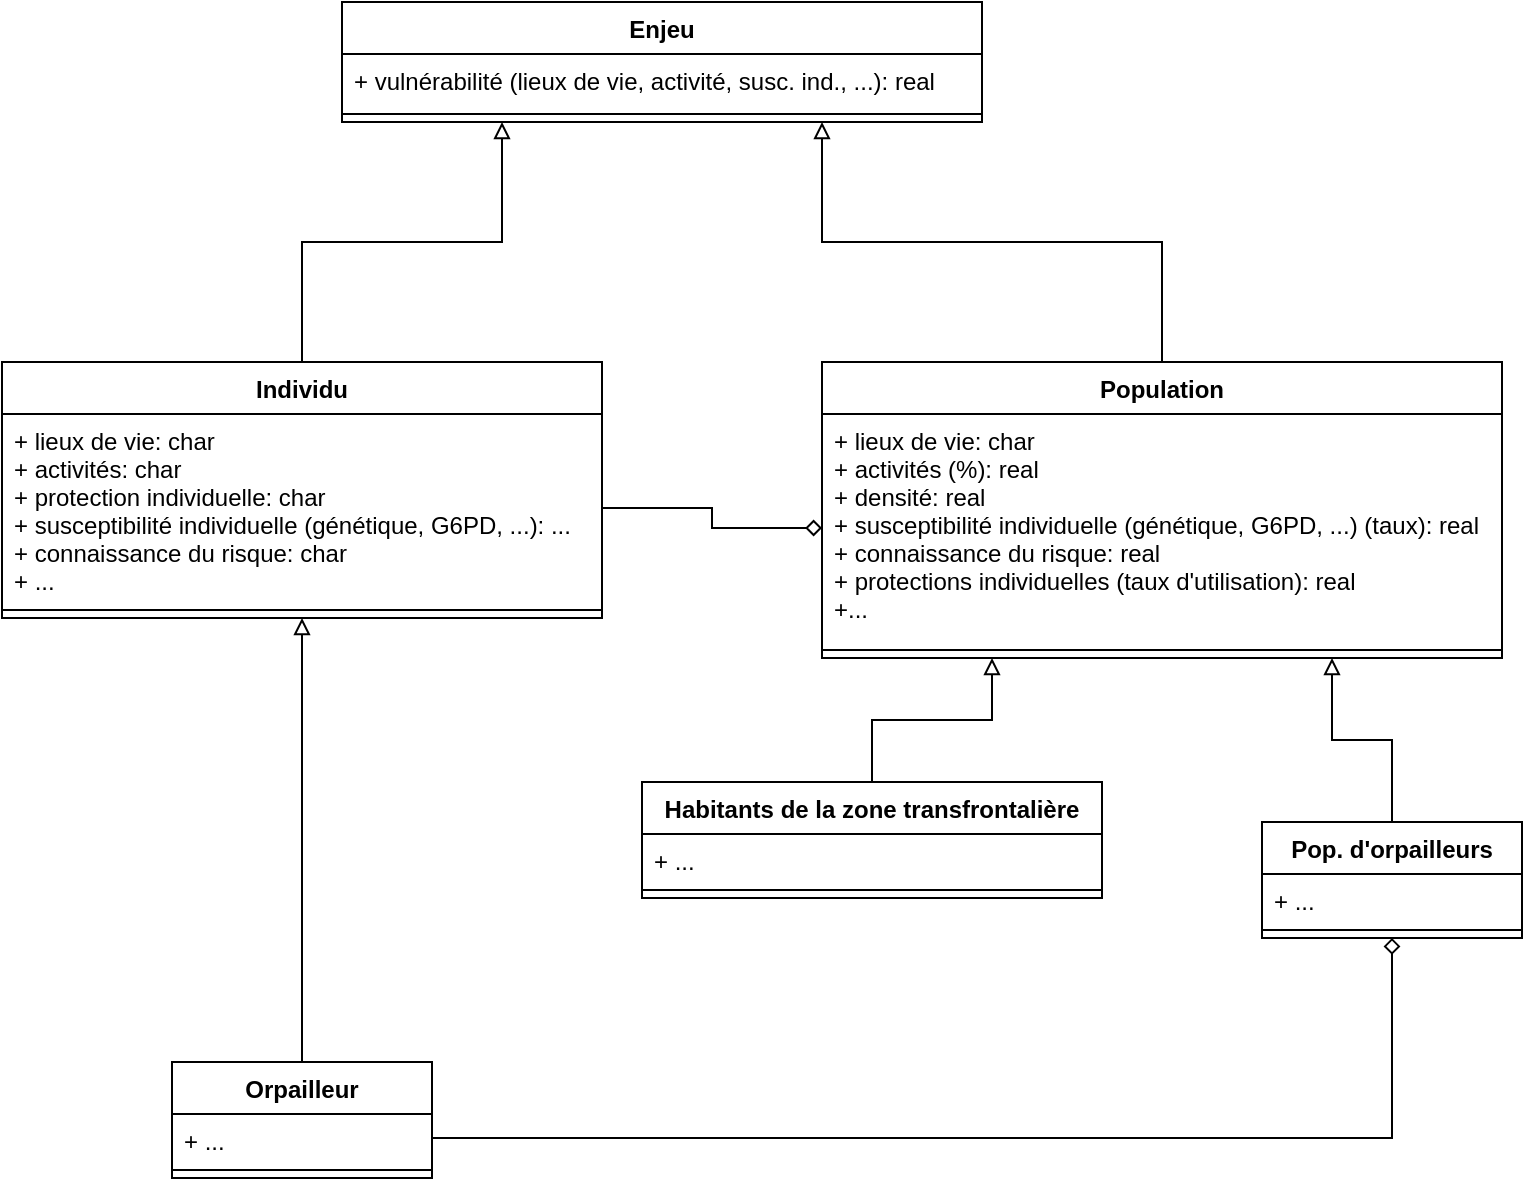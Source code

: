 <mxfile version="18.0.5" type="github">
  <diagram id="p6t1xGRjiH8hZAtJBaEH" name="Page-1">
    <mxGraphModel dx="1355" dy="804" grid="1" gridSize="10" guides="1" tooltips="1" connect="1" arrows="1" fold="1" page="1" pageScale="1" pageWidth="827" pageHeight="1169" math="0" shadow="0">
      <root>
        <mxCell id="0" />
        <mxCell id="1" parent="0" />
        <mxCell id="fkNfoiBsVdpP70R4Vi2L-1" value="Enjeu" style="swimlane;fontStyle=1;align=center;verticalAlign=top;childLayout=stackLayout;horizontal=1;startSize=26;horizontalStack=0;resizeParent=1;resizeParentMax=0;resizeLast=0;collapsible=1;marginBottom=0;" vertex="1" parent="1">
          <mxGeometry x="210" y="190" width="320" height="60" as="geometry" />
        </mxCell>
        <mxCell id="fkNfoiBsVdpP70R4Vi2L-2" value="+ vulnérabilité (lieux de vie, activité, susc. ind., ...): real" style="text;strokeColor=none;fillColor=none;align=left;verticalAlign=top;spacingLeft=4;spacingRight=4;overflow=hidden;rotatable=0;points=[[0,0.5],[1,0.5]];portConstraint=eastwest;" vertex="1" parent="fkNfoiBsVdpP70R4Vi2L-1">
          <mxGeometry y="26" width="320" height="26" as="geometry" />
        </mxCell>
        <mxCell id="fkNfoiBsVdpP70R4Vi2L-3" value="" style="line;strokeWidth=1;fillColor=none;align=left;verticalAlign=middle;spacingTop=-1;spacingLeft=3;spacingRight=3;rotatable=0;labelPosition=right;points=[];portConstraint=eastwest;" vertex="1" parent="fkNfoiBsVdpP70R4Vi2L-1">
          <mxGeometry y="52" width="320" height="8" as="geometry" />
        </mxCell>
        <mxCell id="fkNfoiBsVdpP70R4Vi2L-10" style="edgeStyle=orthogonalEdgeStyle;rounded=0;orthogonalLoop=1;jettySize=auto;html=1;exitX=0.5;exitY=0;exitDx=0;exitDy=0;entryX=0.25;entryY=1;entryDx=0;entryDy=0;endArrow=block;endFill=0;" edge="1" parent="1" source="fkNfoiBsVdpP70R4Vi2L-4" target="fkNfoiBsVdpP70R4Vi2L-1">
          <mxGeometry relative="1" as="geometry" />
        </mxCell>
        <mxCell id="fkNfoiBsVdpP70R4Vi2L-4" value="Individu" style="swimlane;fontStyle=1;align=center;verticalAlign=top;childLayout=stackLayout;horizontal=1;startSize=26;horizontalStack=0;resizeParent=1;resizeParentMax=0;resizeLast=0;collapsible=1;marginBottom=0;" vertex="1" parent="1">
          <mxGeometry x="40" y="370" width="300" height="128" as="geometry" />
        </mxCell>
        <mxCell id="fkNfoiBsVdpP70R4Vi2L-5" value="+ lieux de vie: char&#xa;+ activités: char&#xa;+ protection individuelle: char&#xa;+ susceptibilité individuelle (génétique, G6PD, ...): ...&#xa;+ connaissance du risque: char&#xa;+ ..." style="text;strokeColor=none;fillColor=none;align=left;verticalAlign=top;spacingLeft=4;spacingRight=4;overflow=hidden;rotatable=0;points=[[0,0.5],[1,0.5]];portConstraint=eastwest;" vertex="1" parent="fkNfoiBsVdpP70R4Vi2L-4">
          <mxGeometry y="26" width="300" height="94" as="geometry" />
        </mxCell>
        <mxCell id="fkNfoiBsVdpP70R4Vi2L-6" value="" style="line;strokeWidth=1;fillColor=none;align=left;verticalAlign=middle;spacingTop=-1;spacingLeft=3;spacingRight=3;rotatable=0;labelPosition=right;points=[];portConstraint=eastwest;" vertex="1" parent="fkNfoiBsVdpP70R4Vi2L-4">
          <mxGeometry y="120" width="300" height="8" as="geometry" />
        </mxCell>
        <mxCell id="fkNfoiBsVdpP70R4Vi2L-11" style="edgeStyle=orthogonalEdgeStyle;rounded=0;orthogonalLoop=1;jettySize=auto;html=1;exitX=0.5;exitY=0;exitDx=0;exitDy=0;entryX=0.75;entryY=1;entryDx=0;entryDy=0;endArrow=block;endFill=0;" edge="1" parent="1" source="fkNfoiBsVdpP70R4Vi2L-7" target="fkNfoiBsVdpP70R4Vi2L-1">
          <mxGeometry relative="1" as="geometry" />
        </mxCell>
        <mxCell id="fkNfoiBsVdpP70R4Vi2L-7" value="Population" style="swimlane;fontStyle=1;align=center;verticalAlign=top;childLayout=stackLayout;horizontal=1;startSize=26;horizontalStack=0;resizeParent=1;resizeParentMax=0;resizeLast=0;collapsible=1;marginBottom=0;" vertex="1" parent="1">
          <mxGeometry x="450" y="370" width="340" height="148" as="geometry" />
        </mxCell>
        <mxCell id="fkNfoiBsVdpP70R4Vi2L-8" value="+ lieux de vie: char&#xa;+ activités (%): real&#xa;+ densité: real&#xa;+ susceptibilité individuelle (génétique, G6PD, ...) (taux): real&#xa;+ connaissance du risque: real&#xa;+ protections individuelles (taux d&#39;utilisation): real&#xa;+..." style="text;strokeColor=none;fillColor=none;align=left;verticalAlign=top;spacingLeft=4;spacingRight=4;overflow=hidden;rotatable=0;points=[[0,0.5],[1,0.5]];portConstraint=eastwest;" vertex="1" parent="fkNfoiBsVdpP70R4Vi2L-7">
          <mxGeometry y="26" width="340" height="114" as="geometry" />
        </mxCell>
        <mxCell id="fkNfoiBsVdpP70R4Vi2L-9" value="" style="line;strokeWidth=1;fillColor=none;align=left;verticalAlign=middle;spacingTop=-1;spacingLeft=3;spacingRight=3;rotatable=0;labelPosition=right;points=[];portConstraint=eastwest;" vertex="1" parent="fkNfoiBsVdpP70R4Vi2L-7">
          <mxGeometry y="140" width="340" height="8" as="geometry" />
        </mxCell>
        <mxCell id="fkNfoiBsVdpP70R4Vi2L-18" style="edgeStyle=orthogonalEdgeStyle;rounded=0;orthogonalLoop=1;jettySize=auto;html=1;exitX=0.5;exitY=0;exitDx=0;exitDy=0;entryX=0.25;entryY=1;entryDx=0;entryDy=0;endArrow=block;endFill=0;" edge="1" parent="1" source="fkNfoiBsVdpP70R4Vi2L-12" target="fkNfoiBsVdpP70R4Vi2L-7">
          <mxGeometry relative="1" as="geometry" />
        </mxCell>
        <mxCell id="fkNfoiBsVdpP70R4Vi2L-12" value="Habitants de la zone transfrontalière" style="swimlane;fontStyle=1;align=center;verticalAlign=top;childLayout=stackLayout;horizontal=1;startSize=26;horizontalStack=0;resizeParent=1;resizeParentMax=0;resizeLast=0;collapsible=1;marginBottom=0;" vertex="1" parent="1">
          <mxGeometry x="360" y="580" width="230" height="58" as="geometry" />
        </mxCell>
        <mxCell id="fkNfoiBsVdpP70R4Vi2L-13" value="+ ..." style="text;strokeColor=none;fillColor=none;align=left;verticalAlign=top;spacingLeft=4;spacingRight=4;overflow=hidden;rotatable=0;points=[[0,0.5],[1,0.5]];portConstraint=eastwest;" vertex="1" parent="fkNfoiBsVdpP70R4Vi2L-12">
          <mxGeometry y="26" width="230" height="24" as="geometry" />
        </mxCell>
        <mxCell id="fkNfoiBsVdpP70R4Vi2L-14" value="" style="line;strokeWidth=1;fillColor=none;align=left;verticalAlign=middle;spacingTop=-1;spacingLeft=3;spacingRight=3;rotatable=0;labelPosition=right;points=[];portConstraint=eastwest;" vertex="1" parent="fkNfoiBsVdpP70R4Vi2L-12">
          <mxGeometry y="50" width="230" height="8" as="geometry" />
        </mxCell>
        <mxCell id="fkNfoiBsVdpP70R4Vi2L-19" style="edgeStyle=orthogonalEdgeStyle;rounded=0;orthogonalLoop=1;jettySize=auto;html=1;exitX=0.5;exitY=0;exitDx=0;exitDy=0;entryX=0.75;entryY=1;entryDx=0;entryDy=0;endArrow=block;endFill=0;" edge="1" parent="1" source="fkNfoiBsVdpP70R4Vi2L-15" target="fkNfoiBsVdpP70R4Vi2L-7">
          <mxGeometry relative="1" as="geometry" />
        </mxCell>
        <mxCell id="fkNfoiBsVdpP70R4Vi2L-15" value="Pop. d&#39;orpailleurs" style="swimlane;fontStyle=1;align=center;verticalAlign=top;childLayout=stackLayout;horizontal=1;startSize=26;horizontalStack=0;resizeParent=1;resizeParentMax=0;resizeLast=0;collapsible=1;marginBottom=0;" vertex="1" parent="1">
          <mxGeometry x="670" y="600" width="130" height="58" as="geometry" />
        </mxCell>
        <mxCell id="fkNfoiBsVdpP70R4Vi2L-16" value="+ ..." style="text;strokeColor=none;fillColor=none;align=left;verticalAlign=top;spacingLeft=4;spacingRight=4;overflow=hidden;rotatable=0;points=[[0,0.5],[1,0.5]];portConstraint=eastwest;" vertex="1" parent="fkNfoiBsVdpP70R4Vi2L-15">
          <mxGeometry y="26" width="130" height="24" as="geometry" />
        </mxCell>
        <mxCell id="fkNfoiBsVdpP70R4Vi2L-17" value="" style="line;strokeWidth=1;fillColor=none;align=left;verticalAlign=middle;spacingTop=-1;spacingLeft=3;spacingRight=3;rotatable=0;labelPosition=right;points=[];portConstraint=eastwest;" vertex="1" parent="fkNfoiBsVdpP70R4Vi2L-15">
          <mxGeometry y="50" width="130" height="8" as="geometry" />
        </mxCell>
        <mxCell id="fkNfoiBsVdpP70R4Vi2L-20" style="edgeStyle=orthogonalEdgeStyle;rounded=0;orthogonalLoop=1;jettySize=auto;html=1;exitX=1;exitY=0.5;exitDx=0;exitDy=0;entryX=0;entryY=0.5;entryDx=0;entryDy=0;endArrow=diamond;endFill=0;" edge="1" parent="1" source="fkNfoiBsVdpP70R4Vi2L-5" target="fkNfoiBsVdpP70R4Vi2L-8">
          <mxGeometry relative="1" as="geometry" />
        </mxCell>
        <mxCell id="fkNfoiBsVdpP70R4Vi2L-24" style="edgeStyle=orthogonalEdgeStyle;rounded=0;orthogonalLoop=1;jettySize=auto;html=1;exitX=0.5;exitY=0;exitDx=0;exitDy=0;entryX=0.5;entryY=1;entryDx=0;entryDy=0;endArrow=block;endFill=0;" edge="1" parent="1" source="fkNfoiBsVdpP70R4Vi2L-21" target="fkNfoiBsVdpP70R4Vi2L-4">
          <mxGeometry relative="1" as="geometry" />
        </mxCell>
        <mxCell id="fkNfoiBsVdpP70R4Vi2L-21" value="Orpailleur" style="swimlane;fontStyle=1;align=center;verticalAlign=top;childLayout=stackLayout;horizontal=1;startSize=26;horizontalStack=0;resizeParent=1;resizeParentMax=0;resizeLast=0;collapsible=1;marginBottom=0;" vertex="1" parent="1">
          <mxGeometry x="125" y="720" width="130" height="58" as="geometry" />
        </mxCell>
        <mxCell id="fkNfoiBsVdpP70R4Vi2L-22" value="+ ..." style="text;strokeColor=none;fillColor=none;align=left;verticalAlign=top;spacingLeft=4;spacingRight=4;overflow=hidden;rotatable=0;points=[[0,0.5],[1,0.5]];portConstraint=eastwest;" vertex="1" parent="fkNfoiBsVdpP70R4Vi2L-21">
          <mxGeometry y="26" width="130" height="24" as="geometry" />
        </mxCell>
        <mxCell id="fkNfoiBsVdpP70R4Vi2L-23" value="" style="line;strokeWidth=1;fillColor=none;align=left;verticalAlign=middle;spacingTop=-1;spacingLeft=3;spacingRight=3;rotatable=0;labelPosition=right;points=[];portConstraint=eastwest;" vertex="1" parent="fkNfoiBsVdpP70R4Vi2L-21">
          <mxGeometry y="50" width="130" height="8" as="geometry" />
        </mxCell>
        <mxCell id="fkNfoiBsVdpP70R4Vi2L-25" style="edgeStyle=orthogonalEdgeStyle;rounded=0;orthogonalLoop=1;jettySize=auto;html=1;entryX=0.5;entryY=1;entryDx=0;entryDy=0;endArrow=diamond;endFill=0;" edge="1" parent="1" source="fkNfoiBsVdpP70R4Vi2L-22" target="fkNfoiBsVdpP70R4Vi2L-15">
          <mxGeometry relative="1" as="geometry" />
        </mxCell>
      </root>
    </mxGraphModel>
  </diagram>
</mxfile>
